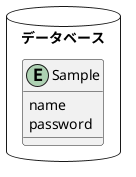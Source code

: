 @startuml

package "データベース" as db <<Database>> {
  entity "Sample" {
    name
    password
  }
}

@enduml

